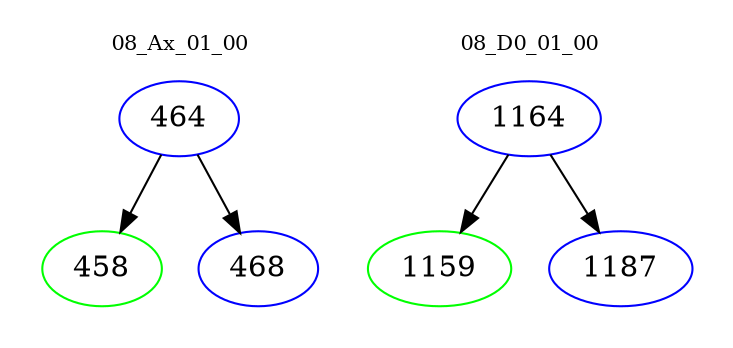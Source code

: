 digraph{
subgraph cluster_0 {
color = white
label = "08_Ax_01_00";
fontsize=10;
T0_464 [label="464", color="blue"]
T0_464 -> T0_458 [color="black"]
T0_458 [label="458", color="green"]
T0_464 -> T0_468 [color="black"]
T0_468 [label="468", color="blue"]
}
subgraph cluster_1 {
color = white
label = "08_D0_01_00";
fontsize=10;
T1_1164 [label="1164", color="blue"]
T1_1164 -> T1_1159 [color="black"]
T1_1159 [label="1159", color="green"]
T1_1164 -> T1_1187 [color="black"]
T1_1187 [label="1187", color="blue"]
}
}

